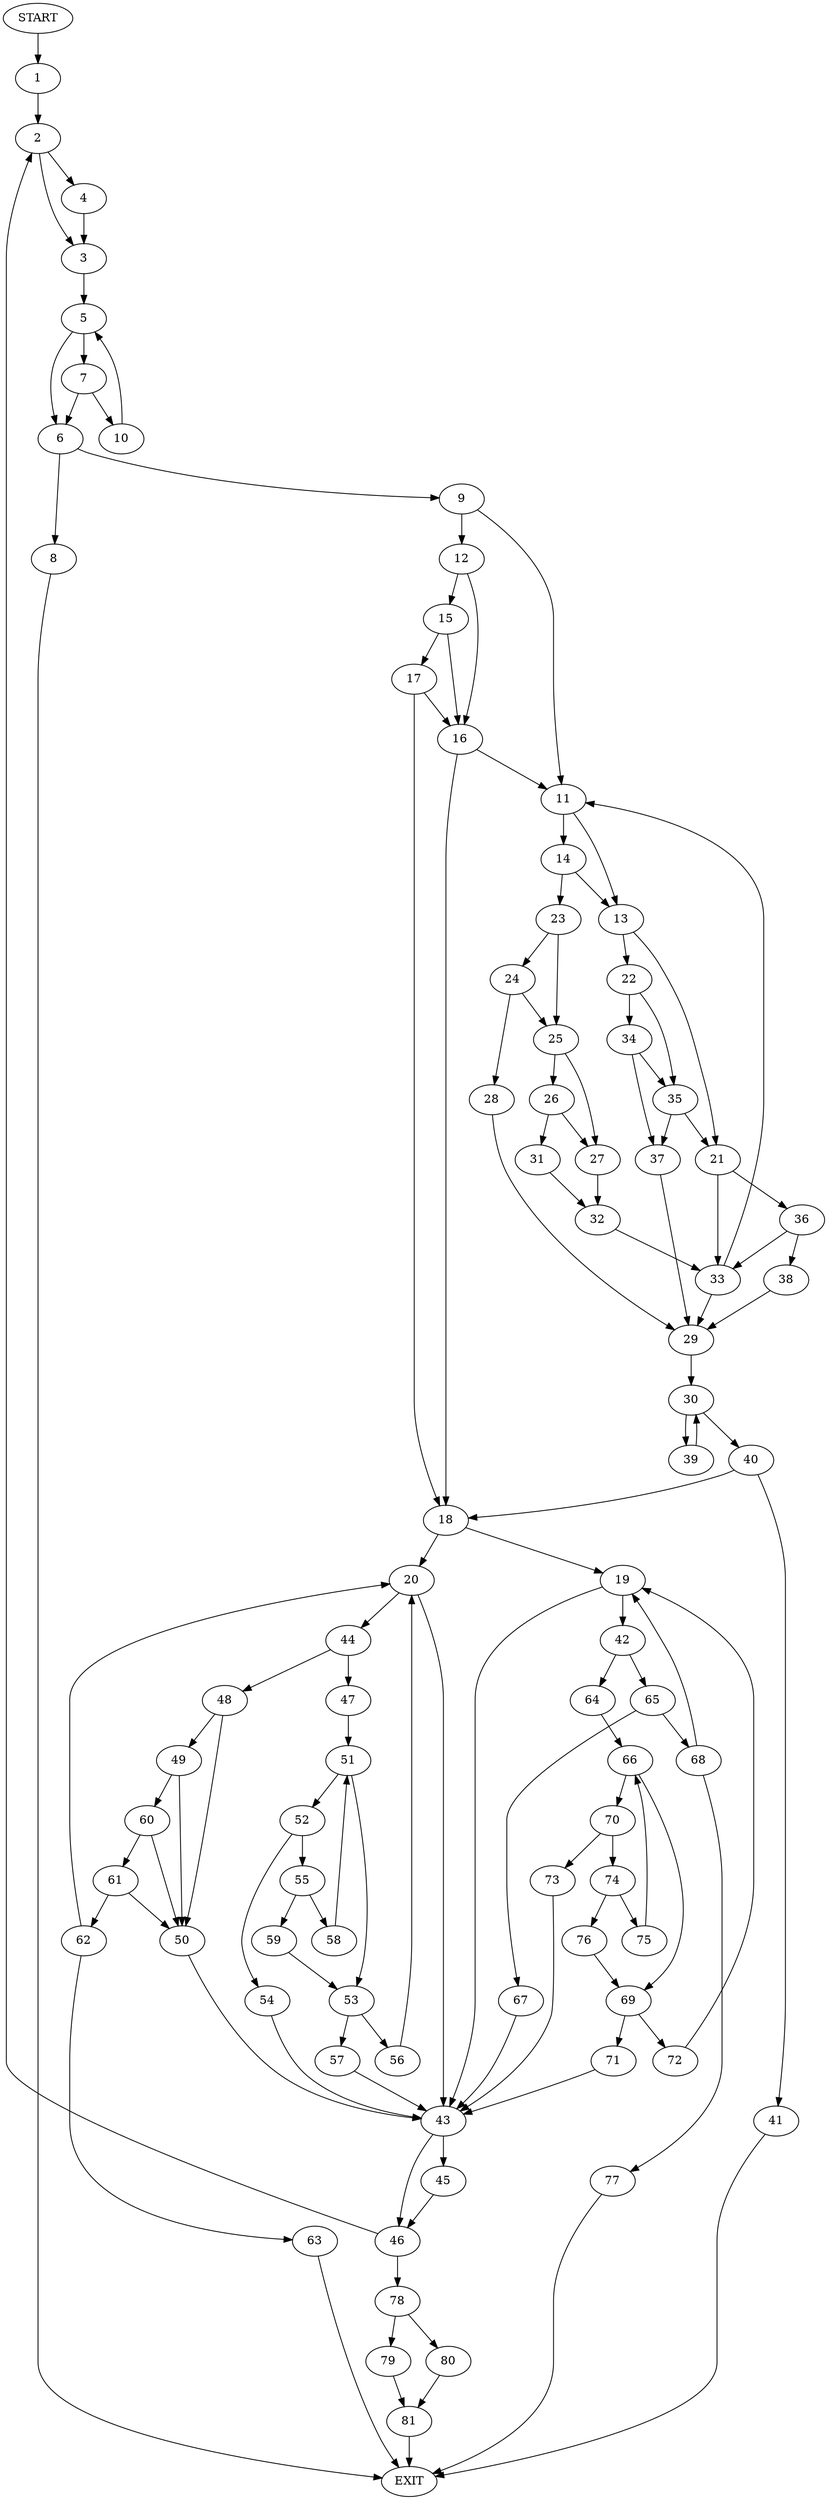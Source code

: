 digraph {
0 [label="START"]
82 [label="EXIT"]
0 -> 1
1 -> 2
2 -> 3
2 -> 4
4 -> 3
3 -> 5
5 -> 6
5 -> 7
6 -> 8
6 -> 9
7 -> 6
7 -> 10
10 -> 5
9 -> 11
9 -> 12
8 -> 82
11 -> 13
11 -> 14
12 -> 15
12 -> 16
15 -> 17
15 -> 16
16 -> 11
16 -> 18
17 -> 18
17 -> 16
18 -> 19
18 -> 20
13 -> 21
13 -> 22
14 -> 13
14 -> 23
23 -> 24
23 -> 25
25 -> 26
25 -> 27
24 -> 28
24 -> 25
28 -> 29
29 -> 30
26 -> 27
26 -> 31
27 -> 32
31 -> 32
32 -> 33
33 -> 11
33 -> 29
22 -> 34
22 -> 35
21 -> 36
21 -> 33
35 -> 21
35 -> 37
34 -> 37
34 -> 35
37 -> 29
36 -> 38
36 -> 33
38 -> 29
30 -> 39
30 -> 40
40 -> 18
40 -> 41
39 -> 30
41 -> 82
19 -> 42
19 -> 43
20 -> 44
20 -> 43
43 -> 45
43 -> 46
44 -> 47
44 -> 48
48 -> 49
48 -> 50
47 -> 51
51 -> 52
51 -> 53
52 -> 54
52 -> 55
53 -> 56
53 -> 57
55 -> 58
55 -> 59
54 -> 43
59 -> 53
58 -> 51
57 -> 43
56 -> 20
50 -> 43
49 -> 60
49 -> 50
60 -> 61
60 -> 50
61 -> 50
61 -> 62
62 -> 20
62 -> 63
63 -> 82
42 -> 64
42 -> 65
64 -> 66
65 -> 67
65 -> 68
66 -> 69
66 -> 70
69 -> 71
69 -> 72
70 -> 73
70 -> 74
74 -> 75
74 -> 76
73 -> 43
76 -> 69
75 -> 66
71 -> 43
72 -> 19
67 -> 43
68 -> 19
68 -> 77
77 -> 82
46 -> 2
46 -> 78
45 -> 46
78 -> 79
78 -> 80
80 -> 81
79 -> 81
81 -> 82
}
